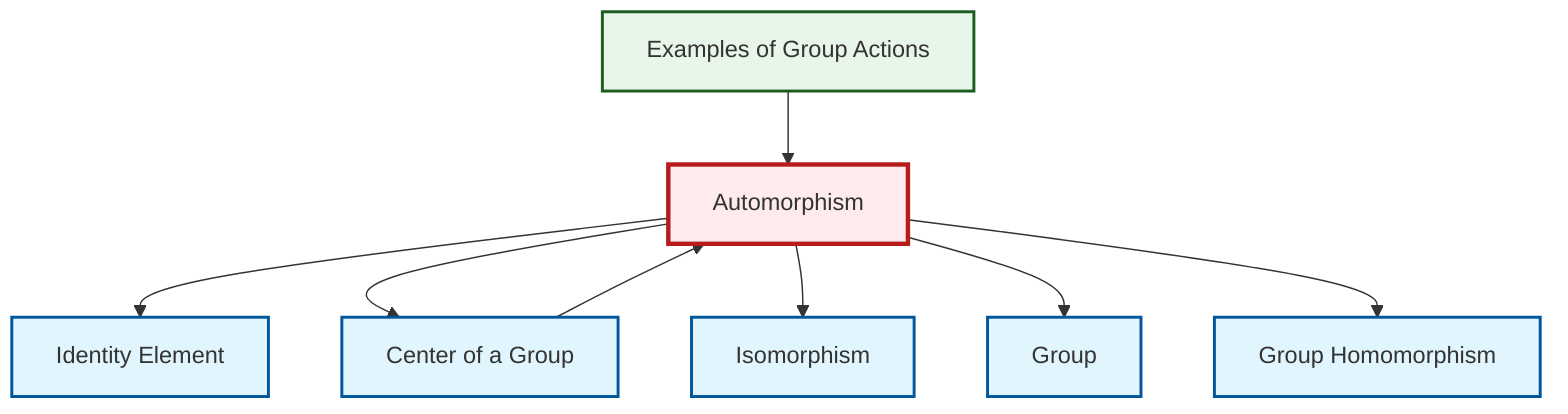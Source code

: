 graph TD
    classDef definition fill:#e1f5fe,stroke:#01579b,stroke-width:2px
    classDef theorem fill:#f3e5f5,stroke:#4a148c,stroke-width:2px
    classDef axiom fill:#fff3e0,stroke:#e65100,stroke-width:2px
    classDef example fill:#e8f5e9,stroke:#1b5e20,stroke-width:2px
    classDef current fill:#ffebee,stroke:#b71c1c,stroke-width:3px
    def-isomorphism["Isomorphism"]:::definition
    def-homomorphism["Group Homomorphism"]:::definition
    ex-group-action-examples["Examples of Group Actions"]:::example
    def-identity-element["Identity Element"]:::definition
    def-automorphism["Automorphism"]:::definition
    def-group["Group"]:::definition
    def-center-of-group["Center of a Group"]:::definition
    def-automorphism --> def-identity-element
    ex-group-action-examples --> def-automorphism
    def-center-of-group --> def-automorphism
    def-automorphism --> def-center-of-group
    def-automorphism --> def-isomorphism
    def-automorphism --> def-group
    def-automorphism --> def-homomorphism
    class def-automorphism current